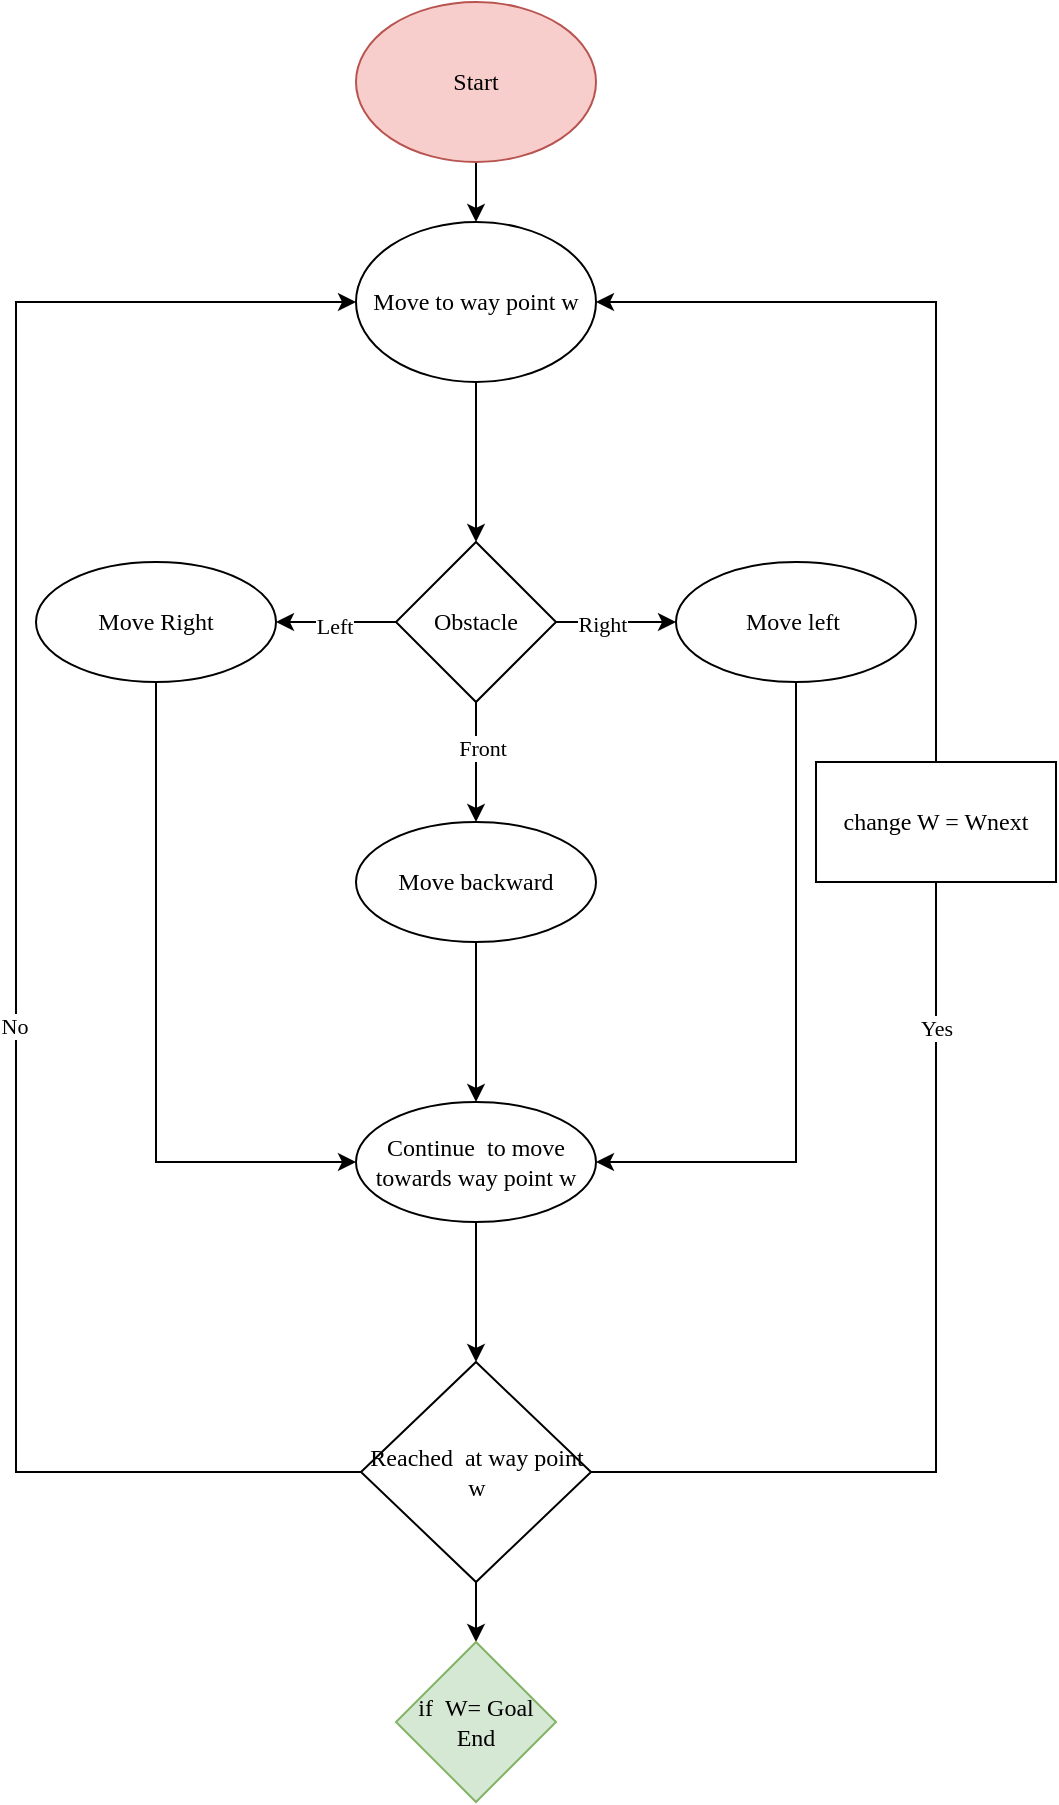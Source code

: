 <mxfile version="20.6.0" type="device"><diagram id="Q3XNsHkLPqgzCXGwmCXS" name="Page-1"><mxGraphModel dx="1116" dy="770" grid="1" gridSize="10" guides="1" tooltips="1" connect="1" arrows="1" fold="1" page="1" pageScale="1" pageWidth="850" pageHeight="1100" math="0" shadow="0"><root><mxCell id="0"/><mxCell id="1" parent="0"/><mxCell id="RIy_yjp4h8p3UPyXeMct-3" value="" style="edgeStyle=orthogonalEdgeStyle;rounded=0;orthogonalLoop=1;jettySize=auto;html=1;fontFamily=Georgia;" edge="1" parent="1" source="RIy_yjp4h8p3UPyXeMct-1" target="RIy_yjp4h8p3UPyXeMct-2"><mxGeometry relative="1" as="geometry"/></mxCell><mxCell id="RIy_yjp4h8p3UPyXeMct-1" value="Start" style="ellipse;whiteSpace=wrap;html=1;fillColor=#f8cecc;strokeColor=#b85450;fontFamily=Georgia;" vertex="1" parent="1"><mxGeometry x="330" y="130" width="120" height="80" as="geometry"/></mxCell><mxCell id="RIy_yjp4h8p3UPyXeMct-7" value="" style="edgeStyle=orthogonalEdgeStyle;rounded=0;orthogonalLoop=1;jettySize=auto;html=1;fontFamily=Georgia;" edge="1" parent="1" source="RIy_yjp4h8p3UPyXeMct-2" target="RIy_yjp4h8p3UPyXeMct-6"><mxGeometry relative="1" as="geometry"/></mxCell><mxCell id="RIy_yjp4h8p3UPyXeMct-22" style="edgeStyle=orthogonalEdgeStyle;rounded=0;orthogonalLoop=1;jettySize=auto;html=1;exitX=0;exitY=0.5;exitDx=0;exitDy=0;entryX=0;entryY=0.5;entryDx=0;entryDy=0;endArrow=none;endFill=0;startArrow=classic;startFill=1;fontFamily=Georgia;" edge="1" parent="1" source="RIy_yjp4h8p3UPyXeMct-2" target="RIy_yjp4h8p3UPyXeMct-20"><mxGeometry relative="1" as="geometry"><Array as="points"><mxPoint x="160" y="280"/><mxPoint x="160" y="865"/></Array></mxGeometry></mxCell><mxCell id="RIy_yjp4h8p3UPyXeMct-23" value="No" style="edgeLabel;html=1;align=center;verticalAlign=middle;resizable=0;points=[];fontFamily=Georgia;" vertex="1" connectable="0" parent="RIy_yjp4h8p3UPyXeMct-22"><mxGeometry x="0.147" y="-1" relative="1" as="geometry"><mxPoint as="offset"/></mxGeometry></mxCell><mxCell id="RIy_yjp4h8p3UPyXeMct-2" value="Move to way point w" style="ellipse;whiteSpace=wrap;html=1;fontFamily=Georgia;" vertex="1" parent="1"><mxGeometry x="330" y="240" width="120" height="80" as="geometry"/></mxCell><mxCell id="RIy_yjp4h8p3UPyXeMct-9" value="" style="edgeStyle=orthogonalEdgeStyle;rounded=0;orthogonalLoop=1;jettySize=auto;html=1;fontFamily=Georgia;" edge="1" parent="1" source="RIy_yjp4h8p3UPyXeMct-6" target="RIy_yjp4h8p3UPyXeMct-8"><mxGeometry relative="1" as="geometry"/></mxCell><mxCell id="RIy_yjp4h8p3UPyXeMct-10" value="Right" style="edgeLabel;html=1;align=center;verticalAlign=middle;resizable=0;points=[];fontFamily=Georgia;" vertex="1" connectable="0" parent="RIy_yjp4h8p3UPyXeMct-9"><mxGeometry x="-0.233" y="-1" relative="1" as="geometry"><mxPoint as="offset"/></mxGeometry></mxCell><mxCell id="RIy_yjp4h8p3UPyXeMct-12" value="" style="edgeStyle=orthogonalEdgeStyle;rounded=0;orthogonalLoop=1;jettySize=auto;html=1;fontFamily=Georgia;" edge="1" parent="1" source="RIy_yjp4h8p3UPyXeMct-6" target="RIy_yjp4h8p3UPyXeMct-11"><mxGeometry relative="1" as="geometry"/></mxCell><mxCell id="RIy_yjp4h8p3UPyXeMct-13" value="Left" style="edgeLabel;html=1;align=center;verticalAlign=middle;resizable=0;points=[];fontFamily=Georgia;" vertex="1" connectable="0" parent="RIy_yjp4h8p3UPyXeMct-12"><mxGeometry x="0.033" y="2" relative="1" as="geometry"><mxPoint as="offset"/></mxGeometry></mxCell><mxCell id="RIy_yjp4h8p3UPyXeMct-15" value="" style="edgeStyle=orthogonalEdgeStyle;rounded=0;orthogonalLoop=1;jettySize=auto;html=1;fontFamily=Georgia;" edge="1" parent="1" source="RIy_yjp4h8p3UPyXeMct-6" target="RIy_yjp4h8p3UPyXeMct-14"><mxGeometry relative="1" as="geometry"/></mxCell><mxCell id="RIy_yjp4h8p3UPyXeMct-16" value="Front" style="edgeLabel;html=1;align=center;verticalAlign=middle;resizable=0;points=[];fontFamily=Georgia;" vertex="1" connectable="0" parent="RIy_yjp4h8p3UPyXeMct-15"><mxGeometry x="-0.244" y="3" relative="1" as="geometry"><mxPoint as="offset"/></mxGeometry></mxCell><mxCell id="RIy_yjp4h8p3UPyXeMct-6" value="Obstacle" style="rhombus;whiteSpace=wrap;html=1;fontFamily=Georgia;" vertex="1" parent="1"><mxGeometry x="350" y="400" width="80" height="80" as="geometry"/></mxCell><mxCell id="RIy_yjp4h8p3UPyXeMct-29" style="edgeStyle=orthogonalEdgeStyle;rounded=0;orthogonalLoop=1;jettySize=auto;html=1;exitX=0.5;exitY=1;exitDx=0;exitDy=0;entryX=1;entryY=0.5;entryDx=0;entryDy=0;fontFamily=Georgia;startArrow=none;startFill=0;endArrow=classic;endFill=1;" edge="1" parent="1" source="RIy_yjp4h8p3UPyXeMct-8" target="RIy_yjp4h8p3UPyXeMct-17"><mxGeometry relative="1" as="geometry"><Array as="points"><mxPoint x="550" y="710"/></Array></mxGeometry></mxCell><mxCell id="RIy_yjp4h8p3UPyXeMct-8" value="Move left&amp;nbsp;" style="ellipse;whiteSpace=wrap;html=1;fontFamily=Georgia;" vertex="1" parent="1"><mxGeometry x="490" y="410" width="120" height="60" as="geometry"/></mxCell><mxCell id="RIy_yjp4h8p3UPyXeMct-30" style="edgeStyle=orthogonalEdgeStyle;rounded=0;orthogonalLoop=1;jettySize=auto;html=1;exitX=0.5;exitY=1;exitDx=0;exitDy=0;entryX=0;entryY=0.5;entryDx=0;entryDy=0;fontFamily=Georgia;startArrow=none;startFill=0;endArrow=classic;endFill=1;" edge="1" parent="1" source="RIy_yjp4h8p3UPyXeMct-11" target="RIy_yjp4h8p3UPyXeMct-17"><mxGeometry relative="1" as="geometry"/></mxCell><mxCell id="RIy_yjp4h8p3UPyXeMct-11" value="Move Right" style="ellipse;whiteSpace=wrap;html=1;fontFamily=Georgia;" vertex="1" parent="1"><mxGeometry x="170" y="410" width="120" height="60" as="geometry"/></mxCell><mxCell id="RIy_yjp4h8p3UPyXeMct-18" value="" style="edgeStyle=orthogonalEdgeStyle;rounded=0;orthogonalLoop=1;jettySize=auto;html=1;fontFamily=Georgia;" edge="1" parent="1" source="RIy_yjp4h8p3UPyXeMct-14" target="RIy_yjp4h8p3UPyXeMct-17"><mxGeometry relative="1" as="geometry"/></mxCell><mxCell id="RIy_yjp4h8p3UPyXeMct-14" value="Move backward" style="ellipse;whiteSpace=wrap;html=1;fontFamily=Georgia;" vertex="1" parent="1"><mxGeometry x="330" y="540" width="120" height="60" as="geometry"/></mxCell><mxCell id="RIy_yjp4h8p3UPyXeMct-21" value="" style="edgeStyle=orthogonalEdgeStyle;rounded=0;orthogonalLoop=1;jettySize=auto;html=1;fontFamily=Georgia;" edge="1" parent="1" source="RIy_yjp4h8p3UPyXeMct-17" target="RIy_yjp4h8p3UPyXeMct-20"><mxGeometry relative="1" as="geometry"/></mxCell><mxCell id="RIy_yjp4h8p3UPyXeMct-17" value="Continue &amp;nbsp;to move towards way point w" style="ellipse;whiteSpace=wrap;html=1;fontFamily=Georgia;" vertex="1" parent="1"><mxGeometry x="330" y="680" width="120" height="60" as="geometry"/></mxCell><mxCell id="RIy_yjp4h8p3UPyXeMct-24" value="Yes" style="edgeStyle=orthogonalEdgeStyle;rounded=0;orthogonalLoop=1;jettySize=auto;html=1;exitX=1;exitY=0.5;exitDx=0;exitDy=0;entryX=1;entryY=0.5;entryDx=0;entryDy=0;startArrow=none;startFill=0;endArrow=classic;endFill=1;fontFamily=Georgia;" edge="1" parent="1" source="RIy_yjp4h8p3UPyXeMct-20" target="RIy_yjp4h8p3UPyXeMct-2"><mxGeometry x="-0.149" relative="1" as="geometry"><Array as="points"><mxPoint x="620" y="865"/><mxPoint x="620" y="280"/></Array><mxPoint as="offset"/></mxGeometry></mxCell><mxCell id="RIy_yjp4h8p3UPyXeMct-28" value="" style="edgeStyle=orthogonalEdgeStyle;rounded=0;orthogonalLoop=1;jettySize=auto;html=1;startArrow=none;startFill=0;endArrow=classic;endFill=1;fontFamily=Georgia;" edge="1" parent="1" source="RIy_yjp4h8p3UPyXeMct-20" target="RIy_yjp4h8p3UPyXeMct-27"><mxGeometry relative="1" as="geometry"/></mxCell><mxCell id="RIy_yjp4h8p3UPyXeMct-20" value="Reached &amp;nbsp;at way point w" style="rhombus;whiteSpace=wrap;html=1;fontFamily=Georgia;" vertex="1" parent="1"><mxGeometry x="332.5" y="810" width="115" height="110" as="geometry"/></mxCell><mxCell id="RIy_yjp4h8p3UPyXeMct-26" value="change W = Wnext" style="rounded=0;whiteSpace=wrap;html=1;fontFamily=Georgia;" vertex="1" parent="1"><mxGeometry x="560" y="510" width="120" height="60" as="geometry"/></mxCell><mxCell id="RIy_yjp4h8p3UPyXeMct-27" value="if &amp;nbsp;W= Goal&lt;br&gt;End" style="rhombus;whiteSpace=wrap;html=1;fillColor=#d5e8d4;strokeColor=#82b366;fontFamily=Georgia;" vertex="1" parent="1"><mxGeometry x="350" y="950" width="80" height="80" as="geometry"/></mxCell></root></mxGraphModel></diagram></mxfile>